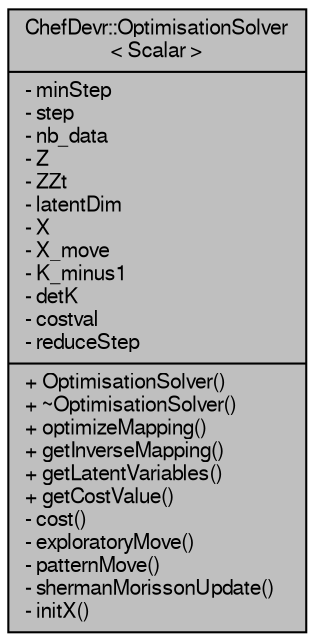 digraph "ChefDevr::OptimisationSolver&lt; Scalar &gt;"
{
 // LATEX_PDF_SIZE
  edge [fontname="FreeSans",fontsize="10",labelfontname="FreeSans",labelfontsize="10"];
  node [fontname="FreeSans",fontsize="10",shape=record];
  Node1 [label="{ChefDevr::OptimisationSolver\l\< Scalar \>\n|- minStep\l- step\l- nb_data\l- Z\l- ZZt\l- latentDim\l- X\l- X_move\l- K_minus1\l- detK\l- costval\l- reduceStep\l|+ OptimisationSolver()\l+ ~OptimisationSolver()\l+ optimizeMapping()\l+ getInverseMapping()\l+ getLatentVariables()\l+ getCostValue()\l- cost()\l- exploratoryMove()\l- patternMove()\l- shermanMorissonUpdate()\l- initX()\l}",height=0.2,width=0.4,color="black", fillcolor="grey75", style="filled", fontcolor="black",tooltip="Class that solves the optimisation problem defined in the research paper: A Versatile Parametrisation..."];
}

